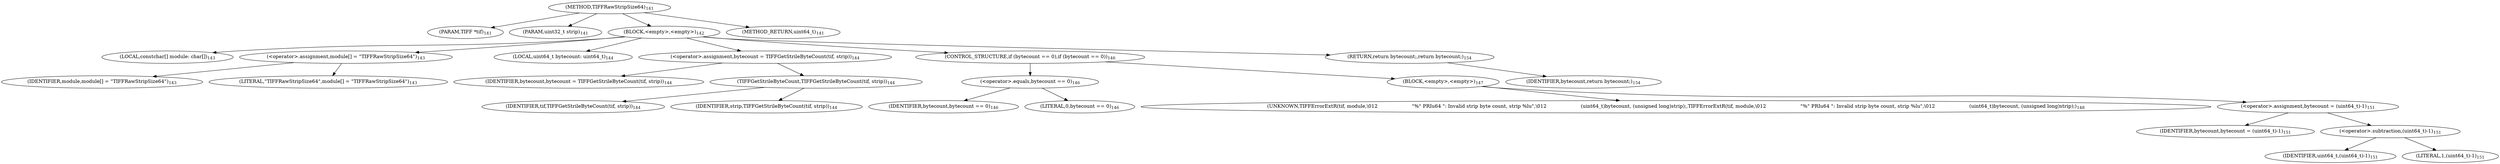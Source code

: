 digraph "TIFFRawStripSize64" {  
"11236" [label = <(METHOD,TIFFRawStripSize64)<SUB>141</SUB>> ]
"11237" [label = <(PARAM,TIFF *tif)<SUB>141</SUB>> ]
"11238" [label = <(PARAM,uint32_t strip)<SUB>141</SUB>> ]
"11239" [label = <(BLOCK,&lt;empty&gt;,&lt;empty&gt;)<SUB>142</SUB>> ]
"11240" [label = <(LOCAL,constchar[] module: char[])<SUB>143</SUB>> ]
"11241" [label = <(&lt;operator&gt;.assignment,module[] = &quot;TIFFRawStripSize64&quot;)<SUB>143</SUB>> ]
"11242" [label = <(IDENTIFIER,module,module[] = &quot;TIFFRawStripSize64&quot;)<SUB>143</SUB>> ]
"11243" [label = <(LITERAL,&quot;TIFFRawStripSize64&quot;,module[] = &quot;TIFFRawStripSize64&quot;)<SUB>143</SUB>> ]
"11244" [label = <(LOCAL,uint64_t bytecount: uint64_t)<SUB>144</SUB>> ]
"11245" [label = <(&lt;operator&gt;.assignment,bytecount = TIFFGetStrileByteCount(tif, strip))<SUB>144</SUB>> ]
"11246" [label = <(IDENTIFIER,bytecount,bytecount = TIFFGetStrileByteCount(tif, strip))<SUB>144</SUB>> ]
"11247" [label = <(TIFFGetStrileByteCount,TIFFGetStrileByteCount(tif, strip))<SUB>144</SUB>> ]
"11248" [label = <(IDENTIFIER,tif,TIFFGetStrileByteCount(tif, strip))<SUB>144</SUB>> ]
"11249" [label = <(IDENTIFIER,strip,TIFFGetStrileByteCount(tif, strip))<SUB>144</SUB>> ]
"11250" [label = <(CONTROL_STRUCTURE,if (bytecount == 0),if (bytecount == 0))<SUB>146</SUB>> ]
"11251" [label = <(&lt;operator&gt;.equals,bytecount == 0)<SUB>146</SUB>> ]
"11252" [label = <(IDENTIFIER,bytecount,bytecount == 0)<SUB>146</SUB>> ]
"11253" [label = <(LITERAL,0,bytecount == 0)<SUB>146</SUB>> ]
"11254" [label = <(BLOCK,&lt;empty&gt;,&lt;empty&gt;)<SUB>147</SUB>> ]
"11255" [label = <(UNKNOWN,TIFFErrorExtR(tif, module,\012                      &quot;%&quot; PRIu64 &quot;: Invalid strip byte count, strip %lu&quot;,\012                      (uint64_t)bytecount, (unsigned long)strip);,TIFFErrorExtR(tif, module,\012                      &quot;%&quot; PRIu64 &quot;: Invalid strip byte count, strip %lu&quot;,\012                      (uint64_t)bytecount, (unsigned long)strip);)<SUB>148</SUB>> ]
"11256" [label = <(&lt;operator&gt;.assignment,bytecount = (uint64_t)-1)<SUB>151</SUB>> ]
"11257" [label = <(IDENTIFIER,bytecount,bytecount = (uint64_t)-1)<SUB>151</SUB>> ]
"11258" [label = <(&lt;operator&gt;.subtraction,(uint64_t)-1)<SUB>151</SUB>> ]
"11259" [label = <(IDENTIFIER,uint64_t,(uint64_t)-1)<SUB>151</SUB>> ]
"11260" [label = <(LITERAL,1,(uint64_t)-1)<SUB>151</SUB>> ]
"11261" [label = <(RETURN,return bytecount;,return bytecount;)<SUB>154</SUB>> ]
"11262" [label = <(IDENTIFIER,bytecount,return bytecount;)<SUB>154</SUB>> ]
"11263" [label = <(METHOD_RETURN,uint64_t)<SUB>141</SUB>> ]
  "11236" -> "11237" 
  "11236" -> "11238" 
  "11236" -> "11239" 
  "11236" -> "11263" 
  "11239" -> "11240" 
  "11239" -> "11241" 
  "11239" -> "11244" 
  "11239" -> "11245" 
  "11239" -> "11250" 
  "11239" -> "11261" 
  "11241" -> "11242" 
  "11241" -> "11243" 
  "11245" -> "11246" 
  "11245" -> "11247" 
  "11247" -> "11248" 
  "11247" -> "11249" 
  "11250" -> "11251" 
  "11250" -> "11254" 
  "11251" -> "11252" 
  "11251" -> "11253" 
  "11254" -> "11255" 
  "11254" -> "11256" 
  "11256" -> "11257" 
  "11256" -> "11258" 
  "11258" -> "11259" 
  "11258" -> "11260" 
  "11261" -> "11262" 
}
